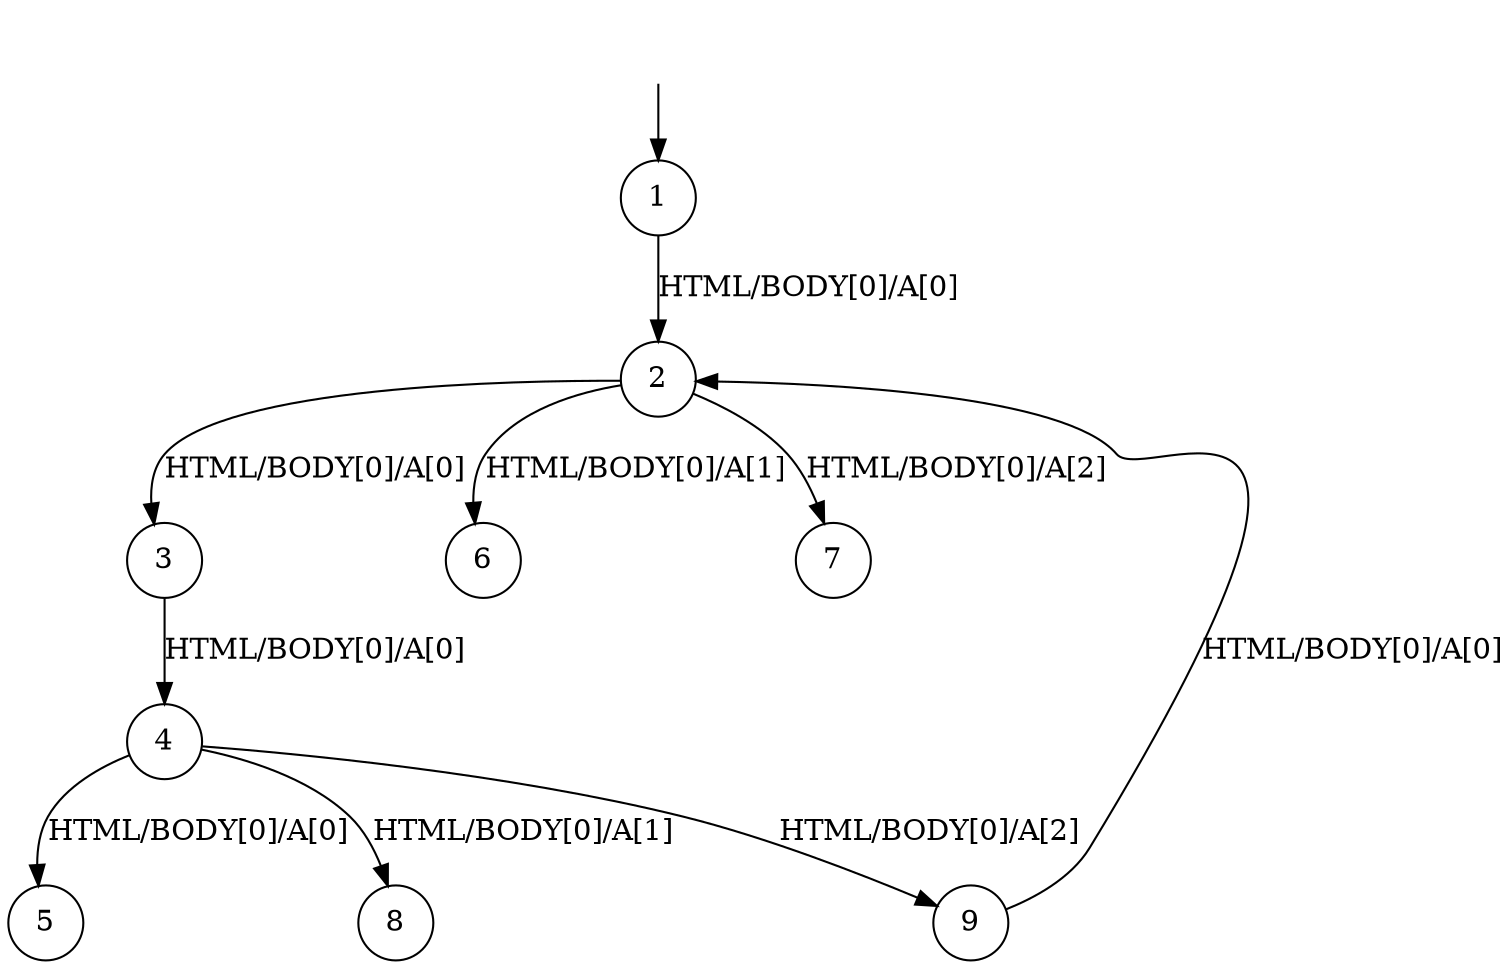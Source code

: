 digraph G {
  1 [shape=circle,label="1"]; ## 0,9,14,19,28
  1 -> 2 [label="HTML/BODY[0]/A[0]"]; ## 1,10,15,20,29
  2 [shape=circle,label="2"]; ## 2,11,16,21,30,38
  2 -> 3 [label="HTML/BODY[0]/A[0]"]; ## 3,22,31
  2 -> 6 [label="HTML/BODY[0]/A[1]"]; ## 12
  2 -> 7 [label="HTML/BODY[0]/A[2]"]; ## 17
  3 [shape=circle,label="3"]; ## 4,23,32
  3 -> 4 [label="HTML/BODY[0]/A[0]"]; ## 5,24,33
  4 [shape=circle,label="4"]; ## 6,25,34
  4 -> 5 [label="HTML/BODY[0]/A[0]"]; ## 7
  4 -> 8 [label="HTML/BODY[0]/A[1]"]; ## 26
  4 -> 9 [label="HTML/BODY[0]/A[2]"]; ## 35
  5 [shape=circle,label="5"]; ## 8
  6 [shape=circle,label="6"]; ## 13
  7 [shape=circle,label="7"]; ## 18
  8 [shape=circle,label="8"]; ## 27
  9 [shape=circle,label="9"]; ## 36
  9 -> 2 [label="HTML/BODY[0]/A[0]"]; ## 37
  0 [shape=none,label=""]; ## 0
  0 -> 1; ## 0
}
